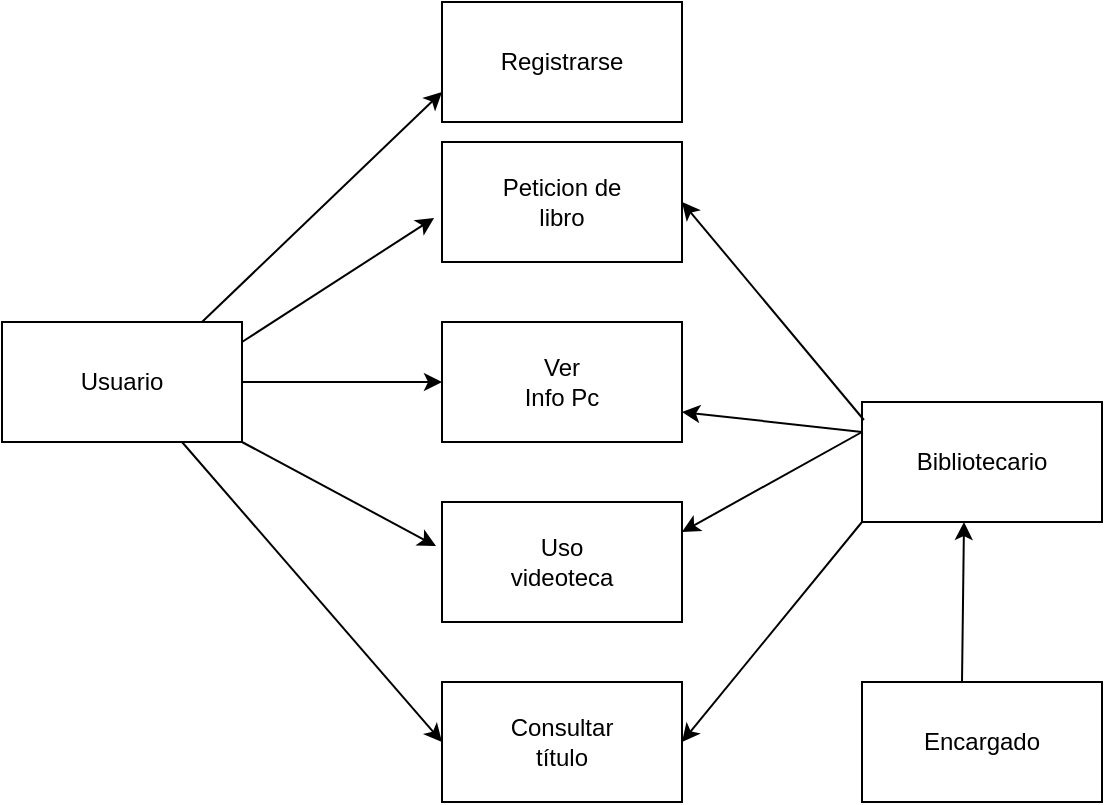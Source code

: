 <mxfile version="13.9.9" type="device"><diagram id="R2lEEEUBdFMjLlhIrx00" name="Page-1"><mxGraphModel dx="852" dy="494" grid="1" gridSize="10" guides="1" tooltips="1" connect="1" arrows="1" fold="1" page="1" pageScale="1" pageWidth="850" pageHeight="1100" math="0" shadow="0" extFonts="Permanent Marker^https://fonts.googleapis.com/css?family=Permanent+Marker"><root><mxCell id="0"/><mxCell id="1" parent="0"/><mxCell id="46KPFtGbyHgshyIfS0B_-1" value="" style="rounded=0;whiteSpace=wrap;html=1;" parent="1" vertex="1"><mxGeometry x="110" y="170" width="120" height="60" as="geometry"/></mxCell><mxCell id="46KPFtGbyHgshyIfS0B_-2" value="Usuario" style="text;html=1;strokeColor=none;fillColor=none;align=center;verticalAlign=middle;whiteSpace=wrap;rounded=0;" parent="1" vertex="1"><mxGeometry x="150" y="190" width="40" height="20" as="geometry"/></mxCell><mxCell id="46KPFtGbyHgshyIfS0B_-5" value="" style="rounded=0;whiteSpace=wrap;html=1;" parent="1" vertex="1"><mxGeometry x="540" y="210" width="120" height="60" as="geometry"/></mxCell><mxCell id="46KPFtGbyHgshyIfS0B_-6" value="Bibliotecario" style="text;html=1;strokeColor=none;fillColor=none;align=center;verticalAlign=middle;whiteSpace=wrap;rounded=0;" parent="1" vertex="1"><mxGeometry x="580" y="230" width="40" height="20" as="geometry"/></mxCell><mxCell id="46KPFtGbyHgshyIfS0B_-7" value="" style="rounded=0;whiteSpace=wrap;html=1;" parent="1" vertex="1"><mxGeometry x="540" y="350" width="120" height="60" as="geometry"/></mxCell><mxCell id="46KPFtGbyHgshyIfS0B_-8" value="Encargado" style="text;html=1;strokeColor=none;fillColor=none;align=center;verticalAlign=middle;whiteSpace=wrap;rounded=0;" parent="1" vertex="1"><mxGeometry x="580" y="370" width="40" height="20" as="geometry"/></mxCell><mxCell id="46KPFtGbyHgshyIfS0B_-9" value="" style="rounded=0;whiteSpace=wrap;html=1;" parent="1" vertex="1"><mxGeometry x="330" y="80" width="120" height="60" as="geometry"/></mxCell><mxCell id="46KPFtGbyHgshyIfS0B_-10" value="Peticion de libro" style="text;html=1;strokeColor=none;fillColor=none;align=center;verticalAlign=middle;whiteSpace=wrap;rounded=0;" parent="1" vertex="1"><mxGeometry x="350" y="100" width="80" height="20" as="geometry"/></mxCell><mxCell id="46KPFtGbyHgshyIfS0B_-15" value="" style="rounded=0;whiteSpace=wrap;html=1;" parent="1" vertex="1"><mxGeometry x="330" y="260" width="120" height="60" as="geometry"/></mxCell><mxCell id="46KPFtGbyHgshyIfS0B_-16" value="Uso videoteca" style="text;html=1;strokeColor=none;fillColor=none;align=center;verticalAlign=middle;whiteSpace=wrap;rounded=0;" parent="1" vertex="1"><mxGeometry x="370" y="280" width="40" height="20" as="geometry"/></mxCell><mxCell id="46KPFtGbyHgshyIfS0B_-17" value="" style="endArrow=classic;html=1;entryX=-0.033;entryY=0.633;entryDx=0;entryDy=0;entryPerimeter=0;" parent="1" target="46KPFtGbyHgshyIfS0B_-9" edge="1"><mxGeometry width="50" height="50" relative="1" as="geometry"><mxPoint x="230" y="180" as="sourcePoint"/><mxPoint x="280" y="130" as="targetPoint"/></mxGeometry></mxCell><mxCell id="46KPFtGbyHgshyIfS0B_-18" value="" style="endArrow=classic;html=1;entryX=0;entryY=0.5;entryDx=0;entryDy=0;" parent="1" target="46KPFtGbyHgshyIfS0B_-13" edge="1"><mxGeometry width="50" height="50" relative="1" as="geometry"><mxPoint x="230" y="200" as="sourcePoint"/><mxPoint x="280" y="150" as="targetPoint"/></mxGeometry></mxCell><mxCell id="46KPFtGbyHgshyIfS0B_-19" value="" style="endArrow=classic;html=1;entryX=-0.025;entryY=0.367;entryDx=0;entryDy=0;entryPerimeter=0;" parent="1" target="46KPFtGbyHgshyIfS0B_-15" edge="1"><mxGeometry width="50" height="50" relative="1" as="geometry"><mxPoint x="230" y="230" as="sourcePoint"/><mxPoint x="280" y="180" as="targetPoint"/></mxGeometry></mxCell><mxCell id="46KPFtGbyHgshyIfS0B_-20" value="" style="endArrow=classic;html=1;" parent="1" edge="1"><mxGeometry width="50" height="50" relative="1" as="geometry"><mxPoint x="590" y="350" as="sourcePoint"/><mxPoint x="591" y="270" as="targetPoint"/></mxGeometry></mxCell><mxCell id="46KPFtGbyHgshyIfS0B_-21" value="" style="endArrow=classic;html=1;exitX=0;exitY=0.25;exitDx=0;exitDy=0;entryX=1;entryY=0.25;entryDx=0;entryDy=0;" parent="1" source="46KPFtGbyHgshyIfS0B_-5" target="46KPFtGbyHgshyIfS0B_-15" edge="1"><mxGeometry width="50" height="50" relative="1" as="geometry"><mxPoint x="530" y="220" as="sourcePoint"/><mxPoint x="480" y="220" as="targetPoint"/></mxGeometry></mxCell><mxCell id="46KPFtGbyHgshyIfS0B_-13" value="" style="rounded=0;whiteSpace=wrap;html=1;" parent="1" vertex="1"><mxGeometry x="330" y="170" width="120" height="60" as="geometry"/></mxCell><mxCell id="46KPFtGbyHgshyIfS0B_-26" value="Ver Info Pc" style="text;html=1;strokeColor=none;fillColor=none;align=center;verticalAlign=middle;whiteSpace=wrap;rounded=0;" parent="1" vertex="1"><mxGeometry x="370" y="190" width="40" height="20" as="geometry"/></mxCell><mxCell id="46KPFtGbyHgshyIfS0B_-27" value="" style="endArrow=classic;html=1;entryX=1;entryY=0.75;entryDx=0;entryDy=0;exitX=0;exitY=0.25;exitDx=0;exitDy=0;" parent="1" source="46KPFtGbyHgshyIfS0B_-5" target="46KPFtGbyHgshyIfS0B_-13" edge="1"><mxGeometry width="50" height="50" relative="1" as="geometry"><mxPoint x="530" y="230" as="sourcePoint"/><mxPoint x="580" y="180" as="targetPoint"/></mxGeometry></mxCell><mxCell id="46KPFtGbyHgshyIfS0B_-28" value="" style="endArrow=classic;html=1;exitX=0.008;exitY=0.15;exitDx=0;exitDy=0;exitPerimeter=0;entryX=1;entryY=0.5;entryDx=0;entryDy=0;" parent="1" source="46KPFtGbyHgshyIfS0B_-5" target="46KPFtGbyHgshyIfS0B_-9" edge="1"><mxGeometry width="50" height="50" relative="1" as="geometry"><mxPoint x="400" y="250" as="sourcePoint"/><mxPoint x="450" y="200" as="targetPoint"/></mxGeometry></mxCell><mxCell id="46KPFtGbyHgshyIfS0B_-30" value="" style="rounded=0;whiteSpace=wrap;html=1;" parent="1" vertex="1"><mxGeometry x="330" y="350" width="120" height="60" as="geometry"/></mxCell><mxCell id="46KPFtGbyHgshyIfS0B_-31" value="Consultar título" style="text;html=1;strokeColor=none;fillColor=none;align=center;verticalAlign=middle;whiteSpace=wrap;rounded=0;" parent="1" vertex="1"><mxGeometry x="370" y="370" width="40" height="20" as="geometry"/></mxCell><mxCell id="46KPFtGbyHgshyIfS0B_-32" value="" style="endArrow=classic;html=1;entryX=0;entryY=0.5;entryDx=0;entryDy=0;" parent="1" target="46KPFtGbyHgshyIfS0B_-30" edge="1"><mxGeometry width="50" height="50" relative="1" as="geometry"><mxPoint x="200" y="230" as="sourcePoint"/><mxPoint x="250" y="180" as="targetPoint"/></mxGeometry></mxCell><mxCell id="46KPFtGbyHgshyIfS0B_-33" value="" style="endArrow=classic;html=1;entryX=1;entryY=0.5;entryDx=0;entryDy=0;" parent="1" target="46KPFtGbyHgshyIfS0B_-30" edge="1"><mxGeometry width="50" height="50" relative="1" as="geometry"><mxPoint x="540" y="270" as="sourcePoint"/><mxPoint x="590" y="220" as="targetPoint"/></mxGeometry></mxCell><mxCell id="46KPFtGbyHgshyIfS0B_-34" value="" style="rounded=0;whiteSpace=wrap;html=1;" parent="1" vertex="1"><mxGeometry x="330" y="10" width="120" height="60" as="geometry"/></mxCell><mxCell id="46KPFtGbyHgshyIfS0B_-35" value="Registrarse" style="text;html=1;strokeColor=none;fillColor=none;align=center;verticalAlign=middle;whiteSpace=wrap;rounded=0;" parent="1" vertex="1"><mxGeometry x="370" y="30" width="40" height="20" as="geometry"/></mxCell><mxCell id="8qdaE2NpdblUnz7cje3S-1" value="" style="endArrow=classic;html=1;entryX=0;entryY=0.75;entryDx=0;entryDy=0;" edge="1" parent="1" target="46KPFtGbyHgshyIfS0B_-34"><mxGeometry width="50" height="50" relative="1" as="geometry"><mxPoint x="210" y="170" as="sourcePoint"/><mxPoint x="306.04" y="107.98" as="targetPoint"/></mxGeometry></mxCell></root></mxGraphModel></diagram></mxfile>